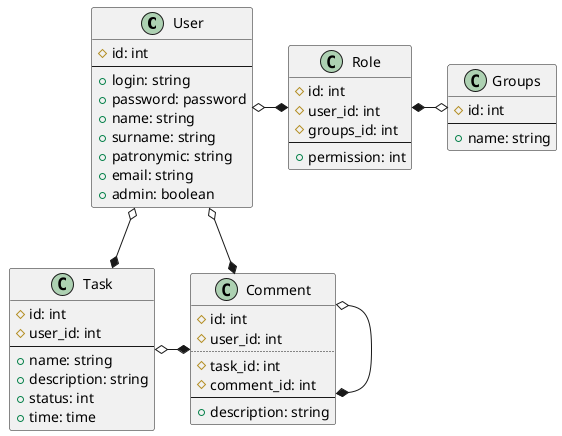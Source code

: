 @startuml Concept
    class User {
        # id: int
        --
        + login: string
        + password: password
        + name: string
        + surname: string
        + patronymic: string
        + email: string
        + admin: boolean
    }

    class Task {
        # id: int
        # user_id: int
        --
        + name: string
        + description: string
        + status: int
        + time: time
    }

    class Comment {
        # id: int
        # user_id: int
        ..
        # task_id: int
        # comment_id: int
        --
        + description: string
    }

    class Groups {
        # id: int
        --
        + name: string
    }

    class Role {
        # id: int
        # user_id: int
        # groups_id: int
        --
        + permission: int
    }

    User o--* Task
    User o-down-* Comment
    User o-* Role
    Role *-o Groups
    Task o-right-* Comment
    Comment o-* Comment 
@enduml